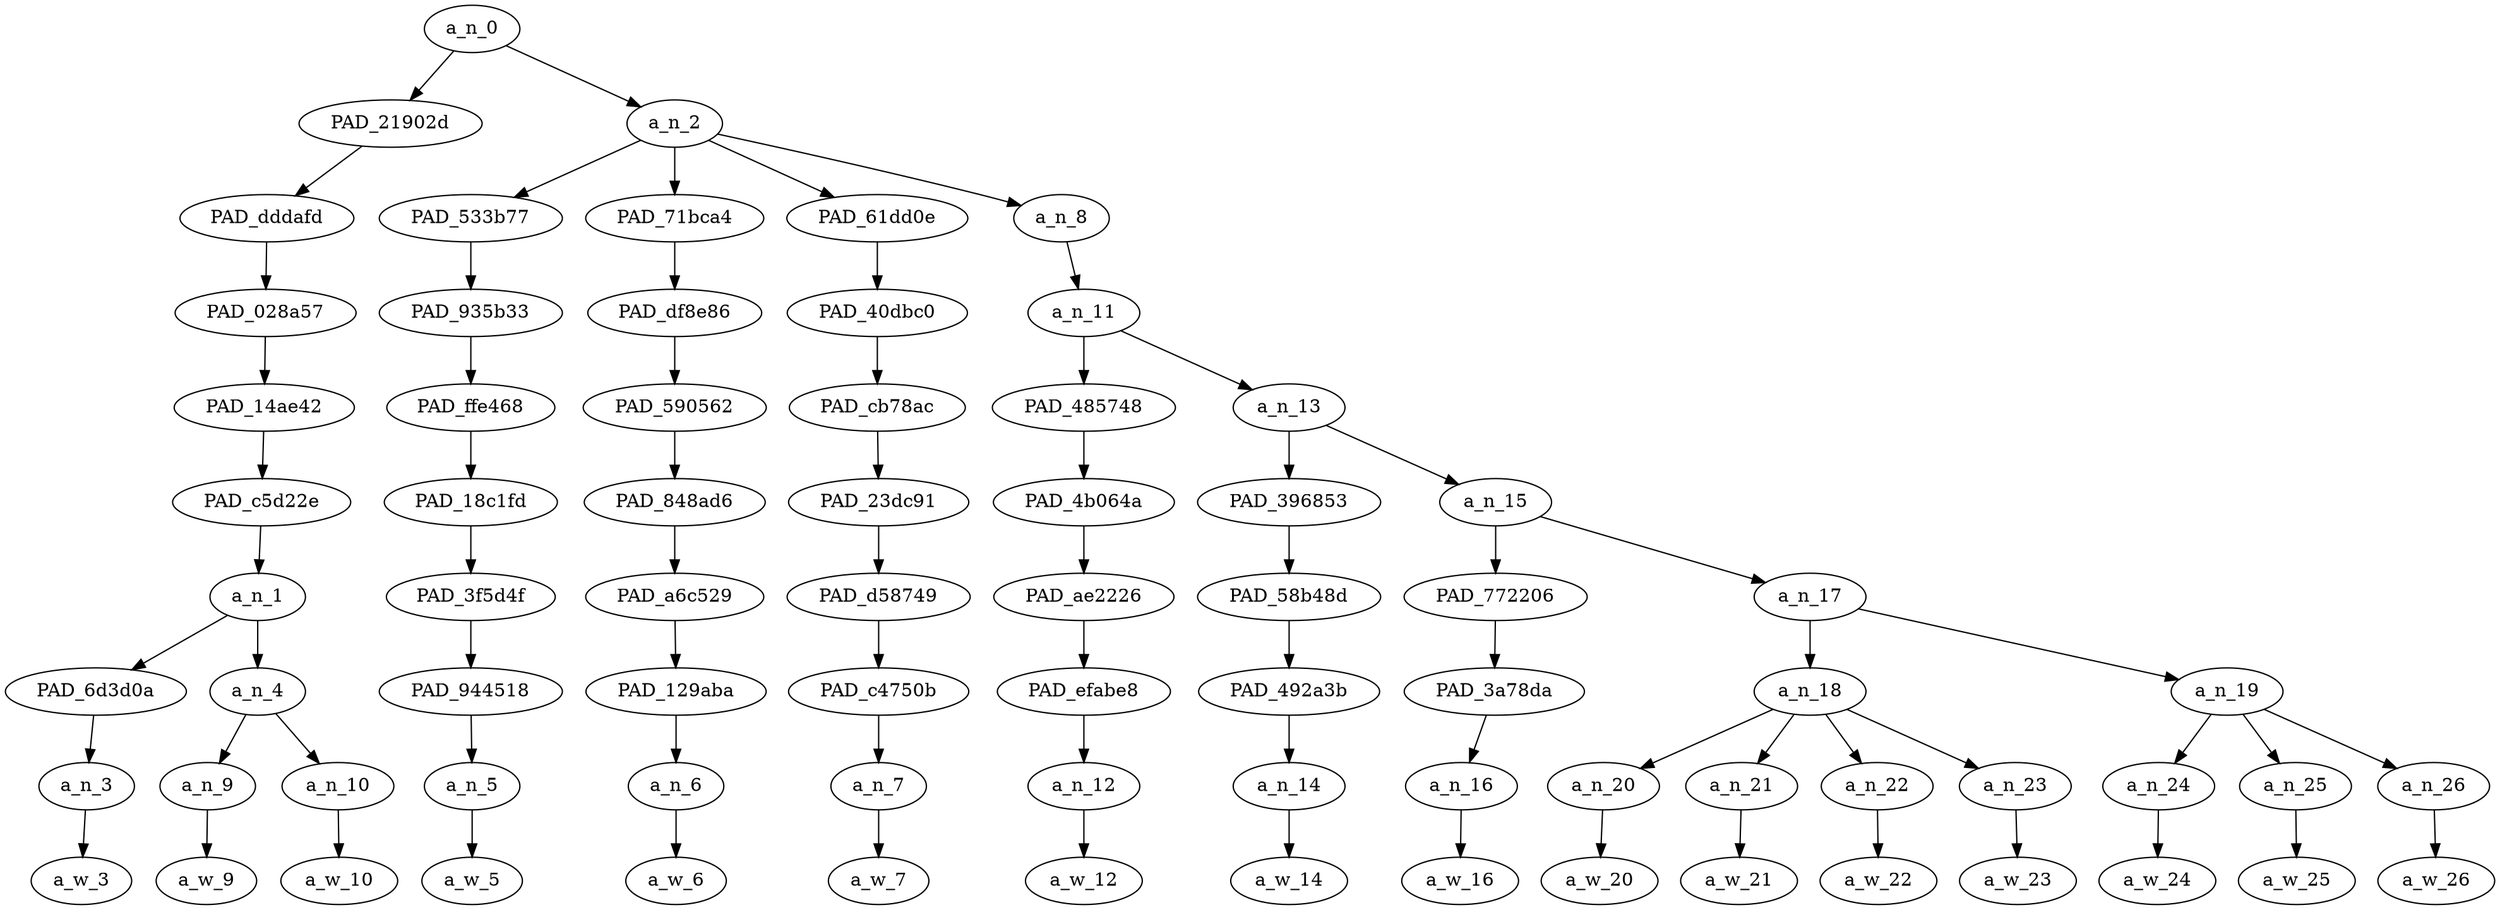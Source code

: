 strict digraph "" {
	a_n_0	[div_dir=1,
		index=0,
		level=9,
		pos="2.78515625,9!",
		text_span="[0, 1, 2, 3, 4, 5, 6, 7, 8, 9, 10, 11, 12, 13, 14, 15]",
		value=1.00000001];
	PAD_21902d	[div_dir=1,
		index=0,
		level=8,
		pos="0.75,8!",
		text_span="[0, 1, 2]",
		value=0.19071823];
	a_n_0 -> PAD_21902d;
	a_n_2	[div_dir=1,
		index=1,
		level=8,
		pos="4.8203125,8!",
		text_span="[3, 4, 5, 6, 7, 8, 9, 10, 11, 12, 13, 14, 15]",
		value=0.80826067];
	a_n_0 -> a_n_2;
	PAD_dddafd	[div_dir=1,
		index=0,
		level=7,
		pos="0.75,7!",
		text_span="[0, 1, 2]",
		value=0.19071823];
	PAD_21902d -> PAD_dddafd;
	PAD_028a57	[div_dir=1,
		index=0,
		level=6,
		pos="0.75,6!",
		text_span="[0, 1, 2]",
		value=0.19071823];
	PAD_dddafd -> PAD_028a57;
	PAD_14ae42	[div_dir=1,
		index=0,
		level=5,
		pos="0.75,5!",
		text_span="[0, 1, 2]",
		value=0.19071823];
	PAD_028a57 -> PAD_14ae42;
	PAD_c5d22e	[div_dir=1,
		index=0,
		level=4,
		pos="0.75,4!",
		text_span="[0, 1, 2]",
		value=0.19071823];
	PAD_14ae42 -> PAD_c5d22e;
	a_n_1	[div_dir=1,
		index=0,
		level=3,
		pos="0.75,3!",
		text_span="[0, 1, 2]",
		value=0.19071823];
	PAD_c5d22e -> a_n_1;
	PAD_6d3d0a	[div_dir=1,
		index=0,
		level=2,
		pos="0.0,2!",
		text_span="[0]",
		value=0.06542149];
	a_n_1 -> PAD_6d3d0a;
	a_n_4	[div_dir=1,
		index=1,
		level=2,
		pos="1.5,2!",
		text_span="[1, 2]",
		value=0.12499828];
	a_n_1 -> a_n_4;
	a_n_3	[div_dir=1,
		index=0,
		level=1,
		pos="0.0,1!",
		text_span="[0]",
		value=0.06542149];
	PAD_6d3d0a -> a_n_3;
	a_w_3	[div_dir=0,
		index=0,
		level=0,
		pos="0,0!",
		text_span="[0]",
		value=lol];
	a_n_3 -> a_w_3;
	a_n_9	[div_dir=1,
		index=1,
		level=1,
		pos="1.0,1!",
		text_span="[1]",
		value=0.02877525];
	a_n_4 -> a_n_9;
	a_n_10	[div_dir=1,
		index=2,
		level=1,
		pos="2.0,1!",
		text_span="[2]",
		value=0.09607999];
	a_n_4 -> a_n_10;
	a_w_9	[div_dir=0,
		index=1,
		level=0,
		pos="1,0!",
		text_span="[1]",
		value=of];
	a_n_9 -> a_w_9;
	a_w_10	[div_dir=0,
		index=2,
		level=0,
		pos="2,0!",
		text_span="[2]",
		value=coursh];
	a_n_10 -> a_w_10;
	PAD_533b77	[div_dir=1,
		index=1,
		level=7,
		pos="3.0,7!",
		text_span="[3]",
		value=0.05188379];
	a_n_2 -> PAD_533b77;
	PAD_71bca4	[div_dir=1,
		index=2,
		level=7,
		pos="4.0,7!",
		text_span="[4]",
		value=0.02159661];
	a_n_2 -> PAD_71bca4;
	PAD_61dd0e	[div_dir=-1,
		index=3,
		level=7,
		pos="5.0,7!",
		text_span="[5]",
		value=0.02688690];
	a_n_2 -> PAD_61dd0e;
	a_n_8	[div_dir=1,
		index=4,
		level=7,
		pos="7.28125,7!",
		text_span="[6, 7, 8, 9, 10, 11, 12, 13, 14, 15]",
		value=0.70689543];
	a_n_2 -> a_n_8;
	PAD_935b33	[div_dir=1,
		index=1,
		level=6,
		pos="3.0,6!",
		text_span="[3]",
		value=0.05188379];
	PAD_533b77 -> PAD_935b33;
	PAD_ffe468	[div_dir=1,
		index=1,
		level=5,
		pos="3.0,5!",
		text_span="[3]",
		value=0.05188379];
	PAD_935b33 -> PAD_ffe468;
	PAD_18c1fd	[div_dir=1,
		index=1,
		level=4,
		pos="3.0,4!",
		text_span="[3]",
		value=0.05188379];
	PAD_ffe468 -> PAD_18c1fd;
	PAD_3f5d4f	[div_dir=1,
		index=1,
		level=3,
		pos="3.0,3!",
		text_span="[3]",
		value=0.05188379];
	PAD_18c1fd -> PAD_3f5d4f;
	PAD_944518	[div_dir=1,
		index=2,
		level=2,
		pos="3.0,2!",
		text_span="[3]",
		value=0.05188379];
	PAD_3f5d4f -> PAD_944518;
	a_n_5	[div_dir=1,
		index=3,
		level=1,
		pos="3.0,1!",
		text_span="[3]",
		value=0.05188379];
	PAD_944518 -> a_n_5;
	a_w_5	[div_dir=0,
		index=3,
		level=0,
		pos="3,0!",
		text_span="[3]",
		value=coz];
	a_n_5 -> a_w_5;
	PAD_df8e86	[div_dir=1,
		index=2,
		level=6,
		pos="4.0,6!",
		text_span="[4]",
		value=0.02159661];
	PAD_71bca4 -> PAD_df8e86;
	PAD_590562	[div_dir=1,
		index=2,
		level=5,
		pos="4.0,5!",
		text_span="[4]",
		value=0.02159661];
	PAD_df8e86 -> PAD_590562;
	PAD_848ad6	[div_dir=1,
		index=2,
		level=4,
		pos="4.0,4!",
		text_span="[4]",
		value=0.02159661];
	PAD_590562 -> PAD_848ad6;
	PAD_a6c529	[div_dir=1,
		index=2,
		level=3,
		pos="4.0,3!",
		text_span="[4]",
		value=0.02159661];
	PAD_848ad6 -> PAD_a6c529;
	PAD_129aba	[div_dir=1,
		index=3,
		level=2,
		pos="4.0,2!",
		text_span="[4]",
		value=0.02159661];
	PAD_a6c529 -> PAD_129aba;
	a_n_6	[div_dir=1,
		index=4,
		level=1,
		pos="4.0,1!",
		text_span="[4]",
		value=0.02159661];
	PAD_129aba -> a_n_6;
	a_w_6	[div_dir=0,
		index=4,
		level=0,
		pos="4,0!",
		text_span="[4]",
		value=it];
	a_n_6 -> a_w_6;
	PAD_40dbc0	[div_dir=-1,
		index=3,
		level=6,
		pos="5.0,6!",
		text_span="[5]",
		value=0.02688690];
	PAD_61dd0e -> PAD_40dbc0;
	PAD_cb78ac	[div_dir=-1,
		index=3,
		level=5,
		pos="5.0,5!",
		text_span="[5]",
		value=0.02688690];
	PAD_40dbc0 -> PAD_cb78ac;
	PAD_23dc91	[div_dir=-1,
		index=3,
		level=4,
		pos="5.0,4!",
		text_span="[5]",
		value=0.02688690];
	PAD_cb78ac -> PAD_23dc91;
	PAD_d58749	[div_dir=-1,
		index=3,
		level=3,
		pos="5.0,3!",
		text_span="[5]",
		value=0.02688690];
	PAD_23dc91 -> PAD_d58749;
	PAD_c4750b	[div_dir=-1,
		index=4,
		level=2,
		pos="5.0,2!",
		text_span="[5]",
		value=0.02688690];
	PAD_d58749 -> PAD_c4750b;
	a_n_7	[div_dir=-1,
		index=5,
		level=1,
		pos="5.0,1!",
		text_span="[5]",
		value=0.02688690];
	PAD_c4750b -> a_n_7;
	a_w_7	[div_dir=0,
		index=5,
		level=0,
		pos="5,0!",
		text_span="[5]",
		value=normal];
	a_n_7 -> a_w_7;
	a_n_11	[div_dir=1,
		index=4,
		level=6,
		pos="7.28125,6!",
		text_span="[6, 7, 8, 9, 10, 11, 12, 13, 14, 15]",
		value=0.70584691];
	a_n_8 -> a_n_11;
	PAD_485748	[div_dir=-1,
		index=4,
		level=5,
		pos="6.0,5!",
		text_span="[6]",
		value=0.02057371];
	a_n_11 -> PAD_485748;
	a_n_13	[div_dir=1,
		index=5,
		level=5,
		pos="8.5625,5!",
		text_span="[7, 8, 9, 10, 11, 12, 13, 14, 15]",
		value=0.68422468];
	a_n_11 -> a_n_13;
	PAD_4b064a	[div_dir=-1,
		index=4,
		level=4,
		pos="6.0,4!",
		text_span="[6]",
		value=0.02057371];
	PAD_485748 -> PAD_4b064a;
	PAD_ae2226	[div_dir=-1,
		index=4,
		level=3,
		pos="6.0,3!",
		text_span="[6]",
		value=0.02057371];
	PAD_4b064a -> PAD_ae2226;
	PAD_efabe8	[div_dir=-1,
		index=5,
		level=2,
		pos="6.0,2!",
		text_span="[6]",
		value=0.02057371];
	PAD_ae2226 -> PAD_efabe8;
	a_n_12	[div_dir=-1,
		index=6,
		level=1,
		pos="6.0,1!",
		text_span="[6]",
		value=0.02057371];
	PAD_efabe8 -> a_n_12;
	a_w_12	[div_dir=0,
		index=6,
		level=0,
		pos="6,0!",
		text_span="[6]",
		value=to];
	a_n_12 -> a_w_12;
	PAD_396853	[div_dir=1,
		index=5,
		level=4,
		pos="7.0,4!",
		text_span="[7]",
		value=0.02872434];
	a_n_13 -> PAD_396853;
	a_n_15	[div_dir=1,
		index=6,
		level=4,
		pos="10.125,4!",
		text_span="[8, 9, 10, 11, 12, 13, 14, 15]",
		value=0.65442185];
	a_n_13 -> a_n_15;
	PAD_58b48d	[div_dir=1,
		index=5,
		level=3,
		pos="7.0,3!",
		text_span="[7]",
		value=0.02872434];
	PAD_396853 -> PAD_58b48d;
	PAD_492a3b	[div_dir=1,
		index=6,
		level=2,
		pos="7.0,2!",
		text_span="[7]",
		value=0.02872434];
	PAD_58b48d -> PAD_492a3b;
	a_n_14	[div_dir=1,
		index=7,
		level=1,
		pos="7.0,1!",
		text_span="[7]",
		value=0.02872434];
	PAD_492a3b -> a_n_14;
	a_w_14	[div_dir=0,
		index=7,
		level=0,
		pos="7,0!",
		text_span="[7]",
		value=believe];
	a_n_14 -> a_w_14;
	PAD_772206	[div_dir=1,
		index=6,
		level=3,
		pos="8.0,3!",
		text_span="[8]",
		value=0.02719949];
	a_n_15 -> PAD_772206;
	a_n_17	[div_dir=1,
		index=7,
		level=3,
		pos="12.25,3!",
		text_span="[9, 10, 11, 12, 13, 14, 15]",
		value=0.62616811];
	a_n_15 -> a_n_17;
	PAD_3a78da	[div_dir=1,
		index=7,
		level=2,
		pos="8.0,2!",
		text_span="[8]",
		value=0.02719949];
	PAD_772206 -> PAD_3a78da;
	a_n_16	[div_dir=1,
		index=8,
		level=1,
		pos="8.0,1!",
		text_span="[8]",
		value=0.02719949];
	PAD_3a78da -> a_n_16;
	a_w_16	[div_dir=0,
		index=8,
		level=0,
		pos="8,0!",
		text_span="[8]",
		value=in];
	a_n_16 -> a_w_16;
	a_n_18	[div_dir=1,
		index=8,
		level=2,
		pos="10.5,2!",
		text_span="[9, 10, 11, 12]",
		value=0.40594552];
	a_n_17 -> a_n_18;
	a_n_19	[div_dir=1,
		index=9,
		level=2,
		pos="14.0,2!",
		text_span="[13, 14, 15]",
		value=0.21918047];
	a_n_17 -> a_n_19;
	a_n_20	[div_dir=1,
		index=9,
		level=1,
		pos="9.0,1!",
		text_span="[9]",
		value=0.08266445];
	a_n_18 -> a_n_20;
	a_n_21	[div_dir=1,
		index=10,
		level=1,
		pos="10.0,1!",
		text_span="[10]",
		value=0.14300805];
	a_n_18 -> a_n_21;
	a_n_22	[div_dir=1,
		index=11,
		level=1,
		pos="11.0,1!",
		text_span="[11]",
		value=0.14665048];
	a_n_18 -> a_n_22;
	a_n_23	[div_dir=1,
		index=12,
		level=1,
		pos="12.0,1!",
		text_span="[12]",
		value=0.03281558];
	a_n_18 -> a_n_23;
	a_w_20	[div_dir=0,
		index=9,
		level=0,
		pos="9,0!",
		text_span="[9]",
		value=perverted];
	a_n_20 -> a_w_20;
	a_w_21	[div_dir=0,
		index=10,
		level=0,
		pos="10,0!",
		text_span="[10]",
		value=kike];
	a_n_21 -> a_w_21;
	a_w_22	[div_dir=0,
		index=11,
		level=0,
		pos="11,0!",
		text_span="[11]",
		value=holoporn];
	a_n_22 -> a_w_22;
	a_w_23	[div_dir=0,
		index=12,
		level=0,
		pos="12,0!",
		text_span="[12]",
		value=right];
	a_n_23 -> a_w_23;
	a_n_24	[div_dir=1,
		index=13,
		level=1,
		pos="13.0,1!",
		text_span="[13]",
		value=0.04619958];
	a_n_19 -> a_n_24;
	a_n_25	[div_dir=1,
		index=14,
		level=1,
		pos="14.0,1!",
		text_span="[14]",
		value=0.04230596];
	a_n_19 -> a_n_25;
	a_n_26	[div_dir=1,
		index=15,
		level=1,
		pos="15.0,1!",
		text_span="[15]",
		value=0.13001392];
	a_n_19 -> a_n_26;
	a_w_24	[div_dir=0,
		index=13,
		level=0,
		pos="13,0!",
		text_span="[13]",
		value=fuck];
	a_n_24 -> a_w_24;
	a_w_25	[div_dir=0,
		index=14,
		level=0,
		pos="14,0!",
		text_span="[14]",
		value=off];
	a_n_25 -> a_w_25;
	a_w_26	[div_dir=0,
		index=15,
		level=0,
		pos="15,0!",
		text_span="[15]",
		value=faggot];
	a_n_26 -> a_w_26;
}
